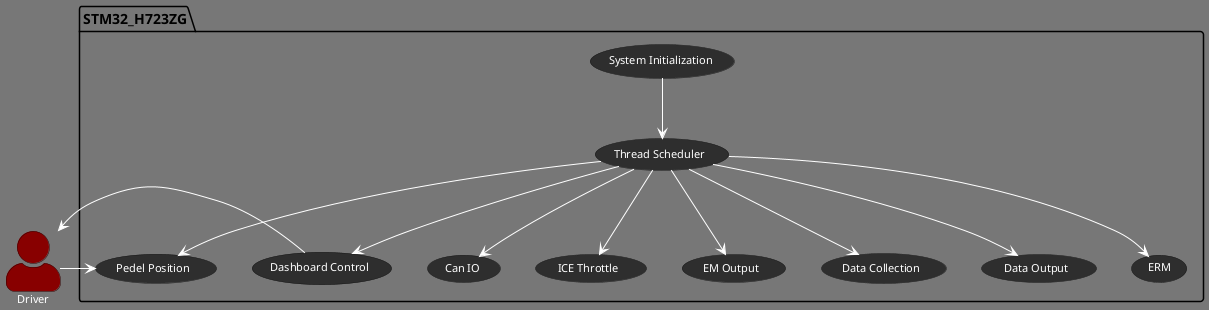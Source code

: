 /''''''''''''''''''''''''''''''''''''''''''''''''''''''''''''''''''''''''''''''
 '	Author: Daniel Nimsgern (nimsgernd@msoe.edu) <dannimsgern@gmail.com>
 '	Date:	11/17/2023
 '	Brief:	Diagram showing the general software interactions within the 2023
 '			MSOE Formula Hybrid controll computer.
 '''''''''''''''''''''''''''''''''''''''''''''''''''''''''''''''''''''''''''''/

@startuml Formula Hybrid Software

/''''''''''''''''''''''''''''''''''''''''''''''''''''''''''''''''''''''''''''''
 ' General Diagram Parameters
 '''''''''''''''''''''''''''''''''''''''''''''''''''''''''''''''''''''''''''''/

'Overall theme
!theme reddress-darkred

/''''''''''''''''''''''''''''''''''''''''''''''''''''''''''''''''''''''''''''''
 ' Actors
 '''''''''''''''''''''''''''''''''''''''''''''''''''''''''''''''''''''''''''''/

'Changing visual parameters
Skinparam actorstyle awesome

'Defining actors
actor :Driver: as driver

/''''''''''''''''''''''''''''''''''''''''''''''''''''''''''''''''''''''''''''''
 ' Packages
 '''''''''''''''''''''''''''''''''''''''''''''''''''''''''''''''''''''''''''''/

package STM32_H723ZG {
	usecase (System Initialization) as U0
	usecase (Thread Scheduler) as U1
	usecase (Can IO) as T0
	usecase (Pedel Position) as T1
	usecase (ICE Throttle) as T2
	usecase (EM Output) as T3
	usecase (Dashboard Control) as T4
	usecase (Data Collection) as T5
	usecase (Data Output) as T6
	usecase (ERM) as T7
}

/''''''''''''''''''''''''''''''''''''''''''''''''''''''''''''''''''''''''''''''
 'Connections
 '''''''''''''''''''''''''''''''''''''''''''''''''''''''''''''''''''''''''''''/

'STM32_H723ZG internal connections
U0 --> U1
U1 --> T0
U1 --> T1
U1 --> T2
U1 --> T3
U1 --> T4
U1 --> T5
U1 --> T6
U1 --> T7

'Driver interactions
driver -> T1
T4 -> driver

@enduml